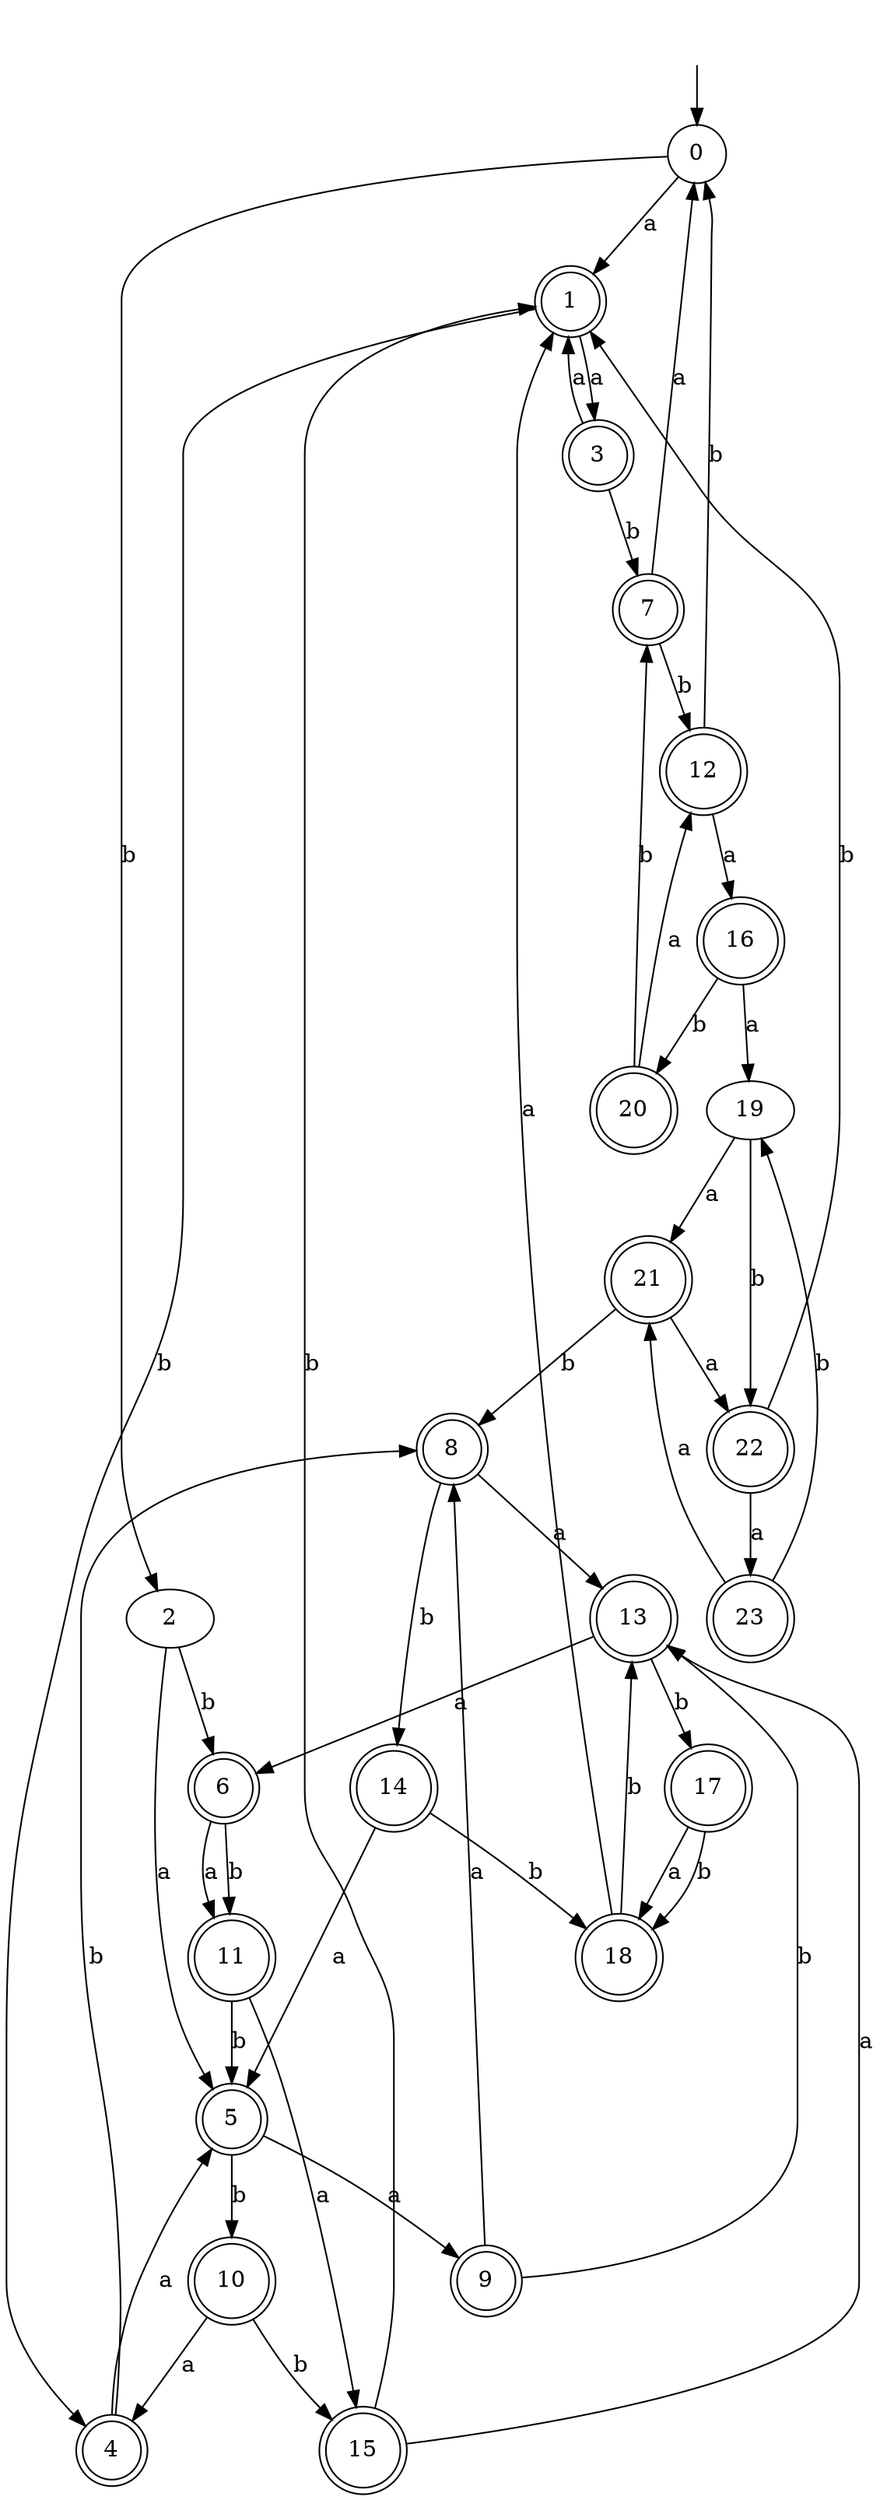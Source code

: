 digraph RandomDFA {
  __start0 [label="", shape=none];
  __start0 -> 0 [label=""];
  0 [shape=circle]
  0 -> 1 [label="a"]
  0 -> 2 [label="b"]
  1 [shape=doublecircle]
  1 -> 3 [label="a"]
  1 -> 4 [label="b"]
  2
  2 -> 5 [label="a"]
  2 -> 6 [label="b"]
  3 [shape=doublecircle]
  3 -> 1 [label="a"]
  3 -> 7 [label="b"]
  4 [shape=doublecircle]
  4 -> 5 [label="a"]
  4 -> 8 [label="b"]
  5 [shape=doublecircle]
  5 -> 9 [label="a"]
  5 -> 10 [label="b"]
  6 [shape=doublecircle]
  6 -> 11 [label="a"]
  6 -> 11 [label="b"]
  7 [shape=doublecircle]
  7 -> 0 [label="a"]
  7 -> 12 [label="b"]
  8 [shape=doublecircle]
  8 -> 13 [label="a"]
  8 -> 14 [label="b"]
  9 [shape=doublecircle]
  9 -> 8 [label="a"]
  9 -> 13 [label="b"]
  10 [shape=doublecircle]
  10 -> 4 [label="a"]
  10 -> 15 [label="b"]
  11 [shape=doublecircle]
  11 -> 15 [label="a"]
  11 -> 5 [label="b"]
  12 [shape=doublecircle]
  12 -> 16 [label="a"]
  12 -> 0 [label="b"]
  13 [shape=doublecircle]
  13 -> 6 [label="a"]
  13 -> 17 [label="b"]
  14 [shape=doublecircle]
  14 -> 5 [label="a"]
  14 -> 18 [label="b"]
  15 [shape=doublecircle]
  15 -> 13 [label="a"]
  15 -> 1 [label="b"]
  16 [shape=doublecircle]
  16 -> 19 [label="a"]
  16 -> 20 [label="b"]
  17 [shape=doublecircle]
  17 -> 18 [label="a"]
  17 -> 18 [label="b"]
  18 [shape=doublecircle]
  18 -> 1 [label="a"]
  18 -> 13 [label="b"]
  19
  19 -> 21 [label="a"]
  19 -> 22 [label="b"]
  20 [shape=doublecircle]
  20 -> 12 [label="a"]
  20 -> 7 [label="b"]
  21 [shape=doublecircle]
  21 -> 22 [label="a"]
  21 -> 8 [label="b"]
  22 [shape=doublecircle]
  22 -> 23 [label="a"]
  22 -> 1 [label="b"]
  23 [shape=doublecircle]
  23 -> 21 [label="a"]
  23 -> 19 [label="b"]
}
